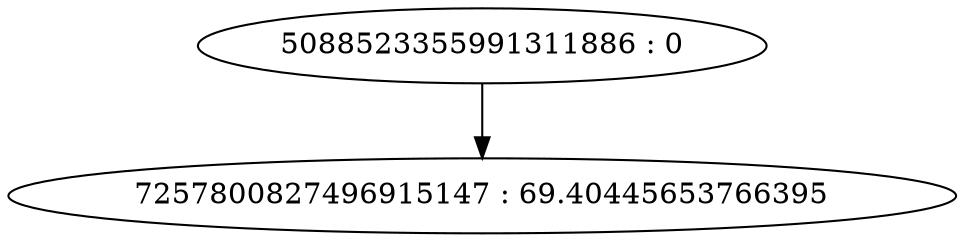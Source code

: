 digraph "plots/tree_15.dot" {
	0 [label="5088523355991311886 : 0"]
	1 [label="7257800827496915147 : 69.40445653766395"]
	0 -> 1
}
